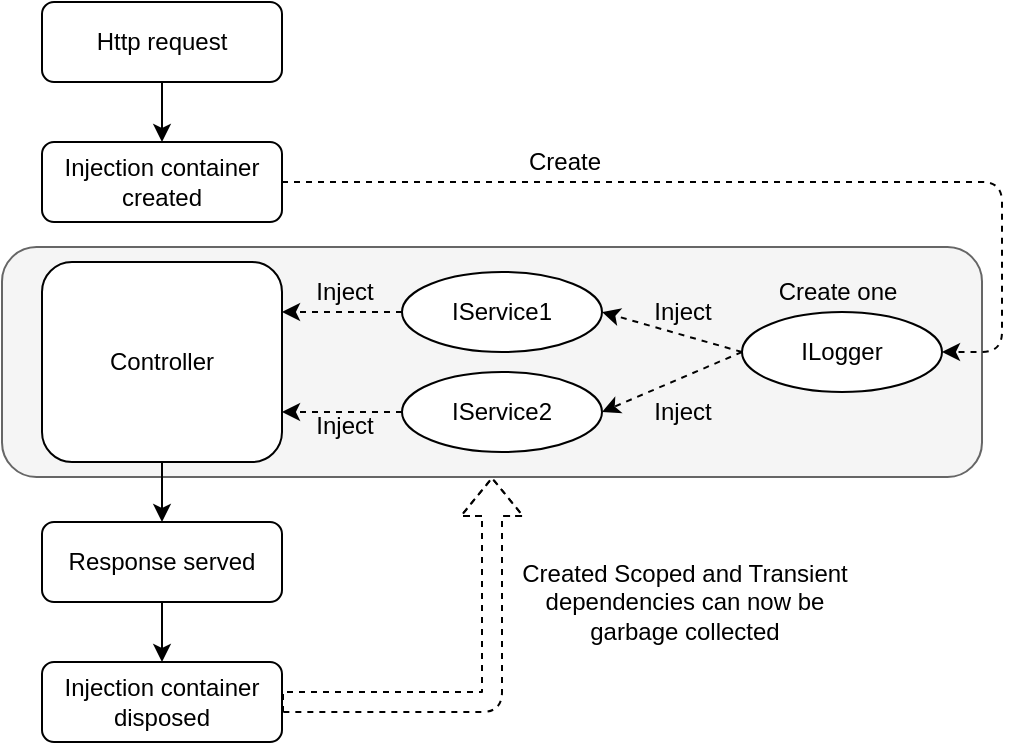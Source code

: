 <mxfile version="12.9.9" type="device"><diagram id="C5RBs43oDa-KdzZeNtuy" name="Page-1"><mxGraphModel dx="819" dy="534" grid="1" gridSize="10" guides="1" tooltips="1" connect="1" arrows="1" fold="1" page="1" pageScale="1" pageWidth="827" pageHeight="1169" math="0" shadow="0"><root><mxCell id="WIyWlLk6GJQsqaUBKTNV-0"/><mxCell id="WIyWlLk6GJQsqaUBKTNV-1" parent="WIyWlLk6GJQsqaUBKTNV-0"/><mxCell id="tIXLT5wGzwFKjSuOKtfO-20" value="" style="rounded=1;whiteSpace=wrap;html=1;fillColor=#f5f5f5;strokeColor=#666666;fontColor=#333333;" vertex="1" parent="WIyWlLk6GJQsqaUBKTNV-1"><mxGeometry x="140" y="222.5" width="490" height="115" as="geometry"/></mxCell><mxCell id="WIyWlLk6GJQsqaUBKTNV-3" value="Http request" style="rounded=1;whiteSpace=wrap;html=1;fontSize=12;glass=0;strokeWidth=1;shadow=0;" parent="WIyWlLk6GJQsqaUBKTNV-1" vertex="1"><mxGeometry x="160" y="100" width="120" height="40" as="geometry"/></mxCell><mxCell id="tIXLT5wGzwFKjSuOKtfO-0" value="Injection container&lt;br&gt;created" style="rounded=1;whiteSpace=wrap;html=1;fontSize=12;glass=0;strokeWidth=1;shadow=0;" vertex="1" parent="WIyWlLk6GJQsqaUBKTNV-1"><mxGeometry x="160" y="170" width="120" height="40" as="geometry"/></mxCell><mxCell id="tIXLT5wGzwFKjSuOKtfO-1" value="" style="endArrow=classic;html=1;exitX=0.5;exitY=1;exitDx=0;exitDy=0;entryX=0.5;entryY=0;entryDx=0;entryDy=0;" edge="1" parent="WIyWlLk6GJQsqaUBKTNV-1" source="WIyWlLk6GJQsqaUBKTNV-3" target="tIXLT5wGzwFKjSuOKtfO-0"><mxGeometry width="50" height="50" relative="1" as="geometry"><mxPoint x="350" y="210" as="sourcePoint"/><mxPoint x="400" y="160" as="targetPoint"/></mxGeometry></mxCell><mxCell id="tIXLT5wGzwFKjSuOKtfO-2" value="Controller" style="rounded=1;whiteSpace=wrap;html=1;fontSize=12;glass=0;strokeWidth=1;shadow=0;" vertex="1" parent="WIyWlLk6GJQsqaUBKTNV-1"><mxGeometry x="160" y="230" width="120" height="100" as="geometry"/></mxCell><mxCell id="tIXLT5wGzwFKjSuOKtfO-4" value="ILogger" style="ellipse;whiteSpace=wrap;html=1;align=center;newEdgeStyle={&quot;edgeStyle&quot;:&quot;entityRelationEdgeStyle&quot;,&quot;startArrow&quot;:&quot;none&quot;,&quot;endArrow&quot;:&quot;none&quot;,&quot;segment&quot;:10,&quot;curved&quot;:1};treeFolding=1;treeMoving=1;" vertex="1" parent="WIyWlLk6GJQsqaUBKTNV-1"><mxGeometry x="510" y="255" width="100" height="40" as="geometry"/></mxCell><mxCell id="tIXLT5wGzwFKjSuOKtfO-5" value="IService1" style="ellipse;whiteSpace=wrap;html=1;align=center;newEdgeStyle={&quot;edgeStyle&quot;:&quot;entityRelationEdgeStyle&quot;,&quot;startArrow&quot;:&quot;none&quot;,&quot;endArrow&quot;:&quot;none&quot;,&quot;segment&quot;:10,&quot;curved&quot;:1};treeFolding=1;treeMoving=1;" vertex="1" parent="WIyWlLk6GJQsqaUBKTNV-1"><mxGeometry x="340" y="235" width="100" height="40" as="geometry"/></mxCell><mxCell id="tIXLT5wGzwFKjSuOKtfO-6" value="IService2" style="ellipse;whiteSpace=wrap;html=1;align=center;newEdgeStyle={&quot;edgeStyle&quot;:&quot;entityRelationEdgeStyle&quot;,&quot;startArrow&quot;:&quot;none&quot;,&quot;endArrow&quot;:&quot;none&quot;,&quot;segment&quot;:10,&quot;curved&quot;:1};treeFolding=1;treeMoving=1;" vertex="1" parent="WIyWlLk6GJQsqaUBKTNV-1"><mxGeometry x="340" y="285" width="100" height="40" as="geometry"/></mxCell><mxCell id="tIXLT5wGzwFKjSuOKtfO-8" value="" style="html=1;dashed=1;exitX=0;exitY=0.5;exitDx=0;exitDy=0;entryX=1;entryY=0.5;entryDx=0;entryDy=0;" edge="1" parent="WIyWlLk6GJQsqaUBKTNV-1" source="tIXLT5wGzwFKjSuOKtfO-4" target="tIXLT5wGzwFKjSuOKtfO-5"><mxGeometry width="50" height="50" relative="1" as="geometry"><mxPoint x="330" y="455" as="sourcePoint"/><mxPoint x="380" y="405" as="targetPoint"/></mxGeometry></mxCell><mxCell id="tIXLT5wGzwFKjSuOKtfO-24" value="Inject" style="text;html=1;align=center;verticalAlign=middle;resizable=0;points=[];" vertex="1" connectable="0" parent="tIXLT5wGzwFKjSuOKtfO-8"><mxGeometry x="0.387" relative="1" as="geometry"><mxPoint x="18.08" y="-6.26" as="offset"/></mxGeometry></mxCell><mxCell id="tIXLT5wGzwFKjSuOKtfO-9" value="" style="html=1;dashed=1;entryX=1;entryY=0.5;entryDx=0;entryDy=0;exitX=0;exitY=0.5;exitDx=0;exitDy=0;" edge="1" parent="WIyWlLk6GJQsqaUBKTNV-1" source="tIXLT5wGzwFKjSuOKtfO-4" target="tIXLT5wGzwFKjSuOKtfO-6"><mxGeometry width="50" height="50" relative="1" as="geometry"><mxPoint x="370" y="295" as="sourcePoint"/><mxPoint x="320" y="335" as="targetPoint"/></mxGeometry></mxCell><mxCell id="tIXLT5wGzwFKjSuOKtfO-25" value="Inject" style="text;html=1;align=center;verticalAlign=middle;resizable=0;points=[];" vertex="1" connectable="0" parent="tIXLT5wGzwFKjSuOKtfO-9"><mxGeometry x="0.533" relative="1" as="geometry"><mxPoint x="23.31" y="7.15" as="offset"/></mxGeometry></mxCell><mxCell id="tIXLT5wGzwFKjSuOKtfO-11" value="" style="html=1;dashed=1;exitX=0;exitY=0.5;exitDx=0;exitDy=0;entryX=1;entryY=0.25;entryDx=0;entryDy=0;" edge="1" parent="WIyWlLk6GJQsqaUBKTNV-1" source="tIXLT5wGzwFKjSuOKtfO-5" target="tIXLT5wGzwFKjSuOKtfO-2"><mxGeometry width="50" height="50" relative="1" as="geometry"><mxPoint x="560" y="287" as="sourcePoint"/><mxPoint x="490" y="267" as="targetPoint"/></mxGeometry></mxCell><mxCell id="tIXLT5wGzwFKjSuOKtfO-28" value="Inject" style="text;html=1;align=center;verticalAlign=middle;resizable=0;points=[];" vertex="1" connectable="0" parent="tIXLT5wGzwFKjSuOKtfO-11"><mxGeometry x="0.319" y="-1" relative="1" as="geometry"><mxPoint x="10" y="-9" as="offset"/></mxGeometry></mxCell><mxCell id="tIXLT5wGzwFKjSuOKtfO-12" value="" style="html=1;dashed=1;exitX=0;exitY=0.5;exitDx=0;exitDy=0;entryX=1;entryY=0.75;entryDx=0;entryDy=0;" edge="1" parent="WIyWlLk6GJQsqaUBKTNV-1" source="tIXLT5wGzwFKjSuOKtfO-6" target="tIXLT5wGzwFKjSuOKtfO-2"><mxGeometry width="50" height="50" relative="1" as="geometry"><mxPoint x="390" y="267" as="sourcePoint"/><mxPoint x="290" y="277" as="targetPoint"/></mxGeometry></mxCell><mxCell id="tIXLT5wGzwFKjSuOKtfO-29" value="Inject" style="text;html=1;align=center;verticalAlign=middle;resizable=0;points=[];" vertex="1" connectable="0" parent="tIXLT5wGzwFKjSuOKtfO-12"><mxGeometry x="0.418" y="-1" relative="1" as="geometry"><mxPoint x="13" y="8" as="offset"/></mxGeometry></mxCell><mxCell id="tIXLT5wGzwFKjSuOKtfO-14" value="" style="html=1;dashed=1;exitX=1;exitY=0.5;exitDx=0;exitDy=0;entryX=1;entryY=0.5;entryDx=0;entryDy=0;" edge="1" parent="WIyWlLk6GJQsqaUBKTNV-1" source="tIXLT5wGzwFKjSuOKtfO-0" target="tIXLT5wGzwFKjSuOKtfO-4"><mxGeometry width="50" height="50" relative="1" as="geometry"><mxPoint x="350" y="278" as="sourcePoint"/><mxPoint x="290" y="278" as="targetPoint"/><Array as="points"><mxPoint x="640" y="190"/><mxPoint x="640" y="275"/></Array></mxGeometry></mxCell><mxCell id="tIXLT5wGzwFKjSuOKtfO-23" value="Create" style="text;html=1;align=center;verticalAlign=middle;resizable=0;points=[];" vertex="1" connectable="0" parent="tIXLT5wGzwFKjSuOKtfO-14"><mxGeometry x="-0.164" relative="1" as="geometry"><mxPoint x="-58" y="-10" as="offset"/></mxGeometry></mxCell><mxCell id="tIXLT5wGzwFKjSuOKtfO-15" value="Response served" style="rounded=1;whiteSpace=wrap;html=1;fontSize=12;glass=0;strokeWidth=1;shadow=0;" vertex="1" parent="WIyWlLk6GJQsqaUBKTNV-1"><mxGeometry x="160" y="360" width="120" height="40" as="geometry"/></mxCell><mxCell id="tIXLT5wGzwFKjSuOKtfO-16" value="" style="endArrow=classic;html=1;exitX=0.5;exitY=1;exitDx=0;exitDy=0;entryX=0.5;entryY=0;entryDx=0;entryDy=0;" edge="1" parent="WIyWlLk6GJQsqaUBKTNV-1" source="tIXLT5wGzwFKjSuOKtfO-2" target="tIXLT5wGzwFKjSuOKtfO-15"><mxGeometry width="50" height="50" relative="1" as="geometry"><mxPoint x="230" y="130" as="sourcePoint"/><mxPoint x="230" y="180" as="targetPoint"/></mxGeometry></mxCell><mxCell id="tIXLT5wGzwFKjSuOKtfO-17" value="Injection container&lt;br&gt;disposed" style="rounded=1;whiteSpace=wrap;html=1;fontSize=12;glass=0;strokeWidth=1;shadow=0;" vertex="1" parent="WIyWlLk6GJQsqaUBKTNV-1"><mxGeometry x="160" y="430" width="120" height="40" as="geometry"/></mxCell><mxCell id="tIXLT5wGzwFKjSuOKtfO-18" value="" style="endArrow=classic;html=1;exitX=0.5;exitY=1;exitDx=0;exitDy=0;entryX=0.5;entryY=0;entryDx=0;entryDy=0;" edge="1" parent="WIyWlLk6GJQsqaUBKTNV-1" source="tIXLT5wGzwFKjSuOKtfO-15" target="tIXLT5wGzwFKjSuOKtfO-17"><mxGeometry width="50" height="50" relative="1" as="geometry"><mxPoint x="230" y="150" as="sourcePoint"/><mxPoint x="230" y="180" as="targetPoint"/></mxGeometry></mxCell><mxCell id="tIXLT5wGzwFKjSuOKtfO-21" value="" style="shape=flexArrow;html=1;dashed=1;exitX=1;exitY=0.5;exitDx=0;exitDy=0;entryX=0.5;entryY=1;entryDx=0;entryDy=0;" edge="1" parent="WIyWlLk6GJQsqaUBKTNV-1" source="tIXLT5wGzwFKjSuOKtfO-17" target="tIXLT5wGzwFKjSuOKtfO-20"><mxGeometry width="50" height="50" relative="1" as="geometry"><mxPoint x="410" y="470" as="sourcePoint"/><mxPoint x="460" y="420" as="targetPoint"/><Array as="points"><mxPoint x="385" y="450"/></Array></mxGeometry></mxCell><mxCell id="tIXLT5wGzwFKjSuOKtfO-22" value="Created&amp;nbsp;Scoped&amp;nbsp;and Transient&lt;br&gt;dependencies can now be&lt;br&gt;garbage collected" style="text;html=1;align=center;verticalAlign=middle;resizable=0;points=[];" vertex="1" connectable="0" parent="tIXLT5wGzwFKjSuOKtfO-21"><mxGeometry x="-0.501" y="-4" relative="1" as="geometry"><mxPoint x="146" y="-54" as="offset"/></mxGeometry></mxCell><mxCell id="tIXLT5wGzwFKjSuOKtfO-27" value="Create one" style="text;html=1;strokeColor=none;fillColor=none;align=center;verticalAlign=middle;whiteSpace=wrap;rounded=0;" vertex="1" parent="WIyWlLk6GJQsqaUBKTNV-1"><mxGeometry x="523" y="235" width="70" height="20" as="geometry"/></mxCell></root></mxGraphModel></diagram></mxfile>